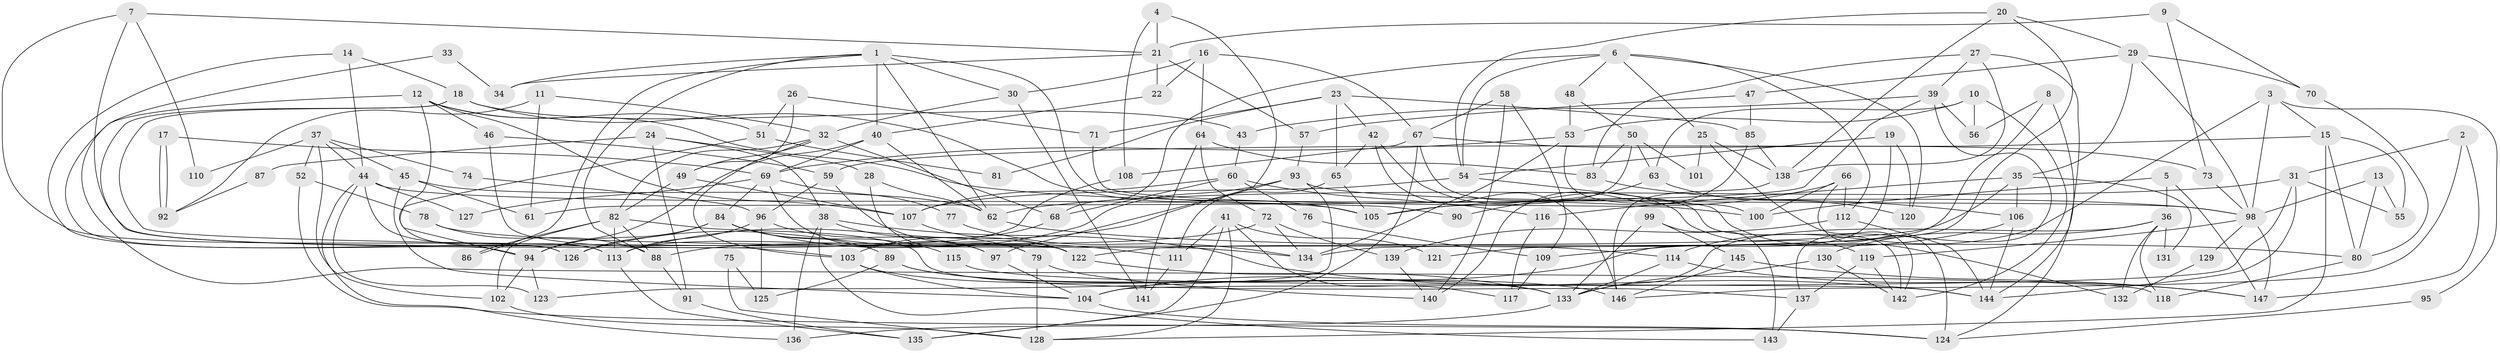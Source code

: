 // Generated by graph-tools (version 1.1) at 2025/36/03/09/25 02:36:21]
// undirected, 147 vertices, 294 edges
graph export_dot {
graph [start="1"]
  node [color=gray90,style=filled];
  1;
  2;
  3;
  4;
  5;
  6;
  7;
  8;
  9;
  10;
  11;
  12;
  13;
  14;
  15;
  16;
  17;
  18;
  19;
  20;
  21;
  22;
  23;
  24;
  25;
  26;
  27;
  28;
  29;
  30;
  31;
  32;
  33;
  34;
  35;
  36;
  37;
  38;
  39;
  40;
  41;
  42;
  43;
  44;
  45;
  46;
  47;
  48;
  49;
  50;
  51;
  52;
  53;
  54;
  55;
  56;
  57;
  58;
  59;
  60;
  61;
  62;
  63;
  64;
  65;
  66;
  67;
  68;
  69;
  70;
  71;
  72;
  73;
  74;
  75;
  76;
  77;
  78;
  79;
  80;
  81;
  82;
  83;
  84;
  85;
  86;
  87;
  88;
  89;
  90;
  91;
  92;
  93;
  94;
  95;
  96;
  97;
  98;
  99;
  100;
  101;
  102;
  103;
  104;
  105;
  106;
  107;
  108;
  109;
  110;
  111;
  112;
  113;
  114;
  115;
  116;
  117;
  118;
  119;
  120;
  121;
  122;
  123;
  124;
  125;
  126;
  127;
  128;
  129;
  130;
  131;
  132;
  133;
  134;
  135;
  136;
  137;
  138;
  139;
  140;
  141;
  142;
  143;
  144;
  145;
  146;
  147;
  1 -- 40;
  1 -- 62;
  1 -- 30;
  1 -- 34;
  1 -- 86;
  1 -- 88;
  1 -- 90;
  2 -- 31;
  2 -- 146;
  2 -- 147;
  3 -- 114;
  3 -- 98;
  3 -- 15;
  3 -- 95;
  4 -- 97;
  4 -- 108;
  4 -- 21;
  5 -- 147;
  5 -- 36;
  5 -- 100;
  6 -- 68;
  6 -- 25;
  6 -- 48;
  6 -- 54;
  6 -- 112;
  6 -- 120;
  7 -- 126;
  7 -- 122;
  7 -- 21;
  7 -- 110;
  8 -- 56;
  8 -- 124;
  8 -- 134;
  9 -- 21;
  9 -- 70;
  9 -- 73;
  10 -- 142;
  10 -- 53;
  10 -- 56;
  10 -- 63;
  11 -- 32;
  11 -- 61;
  11 -- 92;
  12 -- 113;
  12 -- 98;
  12 -- 46;
  12 -- 51;
  12 -- 107;
  12 -- 118;
  13 -- 98;
  13 -- 80;
  13 -- 55;
  14 -- 44;
  14 -- 94;
  14 -- 18;
  15 -- 59;
  15 -- 55;
  15 -- 80;
  15 -- 128;
  16 -- 64;
  16 -- 22;
  16 -- 30;
  16 -- 67;
  17 -- 92;
  17 -- 92;
  17 -- 69;
  18 -- 103;
  18 -- 43;
  18 -- 105;
  18 -- 134;
  19 -- 104;
  19 -- 54;
  19 -- 120;
  20 -- 54;
  20 -- 29;
  20 -- 121;
  20 -- 138;
  21 -- 22;
  21 -- 34;
  21 -- 57;
  22 -- 40;
  23 -- 65;
  23 -- 71;
  23 -- 42;
  23 -- 81;
  23 -- 85;
  24 -- 91;
  24 -- 38;
  24 -- 28;
  24 -- 87;
  25 -- 142;
  25 -- 138;
  25 -- 101;
  26 -- 49;
  26 -- 51;
  26 -- 71;
  27 -- 138;
  27 -- 144;
  27 -- 39;
  27 -- 83;
  28 -- 79;
  28 -- 62;
  29 -- 98;
  29 -- 35;
  29 -- 47;
  29 -- 70;
  30 -- 32;
  30 -- 141;
  31 -- 62;
  31 -- 55;
  31 -- 104;
  31 -- 144;
  32 -- 68;
  32 -- 49;
  32 -- 82;
  32 -- 103;
  33 -- 126;
  33 -- 34;
  35 -- 122;
  35 -- 106;
  35 -- 116;
  35 -- 131;
  36 -- 118;
  36 -- 133;
  36 -- 130;
  36 -- 131;
  36 -- 132;
  37 -- 45;
  37 -- 44;
  37 -- 52;
  37 -- 74;
  37 -- 102;
  37 -- 110;
  38 -- 79;
  38 -- 144;
  38 -- 136;
  38 -- 143;
  39 -- 43;
  39 -- 56;
  39 -- 61;
  39 -- 137;
  40 -- 94;
  40 -- 69;
  40 -- 62;
  41 -- 128;
  41 -- 135;
  41 -- 111;
  41 -- 117;
  41 -- 121;
  42 -- 119;
  42 -- 65;
  42 -- 146;
  43 -- 60;
  44 -- 105;
  44 -- 113;
  44 -- 123;
  44 -- 127;
  44 -- 136;
  45 -- 104;
  45 -- 62;
  45 -- 61;
  46 -- 122;
  46 -- 59;
  47 -- 57;
  47 -- 85;
  48 -- 50;
  48 -- 53;
  49 -- 82;
  49 -- 107;
  50 -- 83;
  50 -- 63;
  50 -- 101;
  50 -- 105;
  51 -- 94;
  51 -- 81;
  52 -- 124;
  52 -- 78;
  53 -- 134;
  53 -- 69;
  53 -- 100;
  54 -- 107;
  54 -- 132;
  57 -- 93;
  58 -- 67;
  58 -- 140;
  58 -- 109;
  59 -- 122;
  59 -- 96;
  60 -- 107;
  60 -- 116;
  60 -- 68;
  60 -- 76;
  62 -- 80;
  63 -- 120;
  63 -- 90;
  64 -- 141;
  64 -- 72;
  64 -- 83;
  65 -- 105;
  65 -- 111;
  66 -- 100;
  66 -- 105;
  66 -- 112;
  66 -- 124;
  67 -- 73;
  67 -- 108;
  67 -- 135;
  67 -- 142;
  68 -- 103;
  69 -- 97;
  69 -- 77;
  69 -- 84;
  69 -- 127;
  70 -- 80;
  71 -- 100;
  72 -- 134;
  72 -- 88;
  72 -- 139;
  73 -- 98;
  74 -- 96;
  75 -- 128;
  75 -- 125;
  76 -- 109;
  77 -- 134;
  78 -- 114;
  78 -- 88;
  79 -- 140;
  79 -- 128;
  80 -- 118;
  82 -- 88;
  82 -- 86;
  82 -- 102;
  82 -- 113;
  82 -- 137;
  83 -- 106;
  84 -- 111;
  84 -- 89;
  84 -- 94;
  84 -- 115;
  84 -- 126;
  85 -- 138;
  85 -- 140;
  87 -- 92;
  88 -- 91;
  89 -- 146;
  89 -- 125;
  89 -- 133;
  91 -- 135;
  93 -- 98;
  93 -- 123;
  93 -- 113;
  93 -- 126;
  94 -- 102;
  94 -- 123;
  95 -- 124;
  96 -- 113;
  96 -- 97;
  96 -- 125;
  97 -- 104;
  98 -- 147;
  98 -- 119;
  98 -- 129;
  99 -- 143;
  99 -- 133;
  99 -- 145;
  102 -- 128;
  103 -- 133;
  103 -- 104;
  104 -- 124;
  106 -- 144;
  106 -- 109;
  107 -- 122;
  108 -- 113;
  109 -- 117;
  111 -- 141;
  112 -- 139;
  112 -- 144;
  113 -- 135;
  114 -- 133;
  114 -- 147;
  115 -- 144;
  116 -- 117;
  119 -- 142;
  119 -- 137;
  122 -- 133;
  129 -- 132;
  130 -- 133;
  130 -- 142;
  133 -- 136;
  137 -- 143;
  138 -- 146;
  139 -- 140;
  145 -- 146;
  145 -- 147;
}
